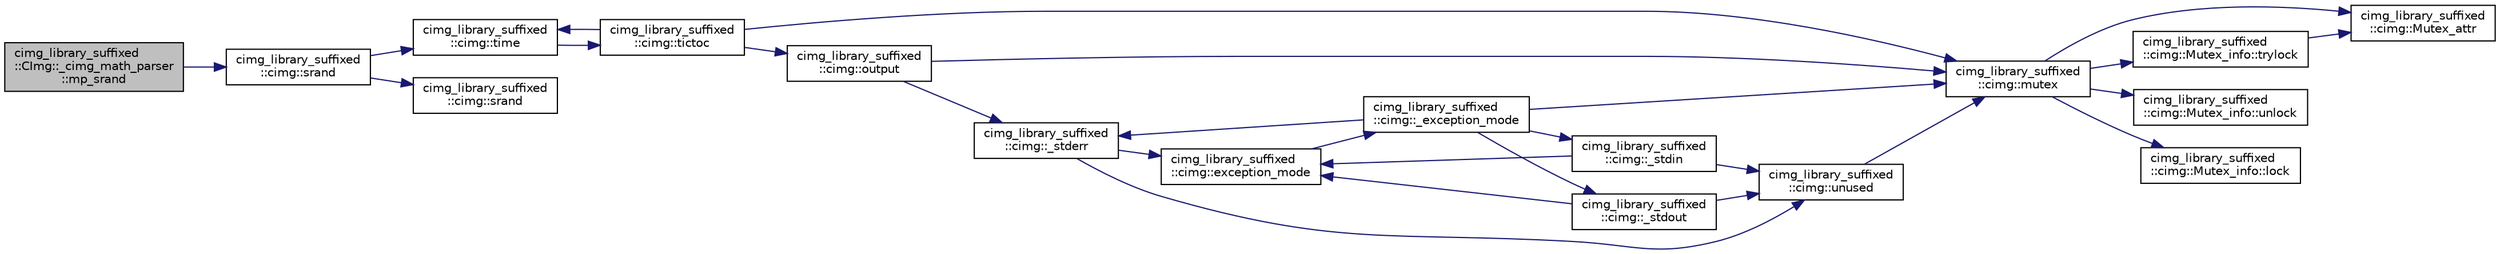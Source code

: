 digraph "cimg_library_suffixed::CImg::_cimg_math_parser::mp_srand"
{
  edge [fontname="Helvetica",fontsize="10",labelfontname="Helvetica",labelfontsize="10"];
  node [fontname="Helvetica",fontsize="10",shape=record];
  rankdir="LR";
  Node1084 [label="cimg_library_suffixed\l::CImg::_cimg_math_parser\l::mp_srand",height=0.2,width=0.4,color="black", fillcolor="grey75", style="filled", fontcolor="black"];
  Node1084 -> Node1085 [color="midnightblue",fontsize="10",style="solid",fontname="Helvetica"];
  Node1085 [label="cimg_library_suffixed\l::cimg::srand",height=0.2,width=0.4,color="black", fillcolor="white", style="filled",URL="$namespacecimg__library__suffixed_1_1cimg.html#ab77520695d7b96687093353c613c410c"];
  Node1085 -> Node1086 [color="midnightblue",fontsize="10",style="solid",fontname="Helvetica"];
  Node1086 [label="cimg_library_suffixed\l::cimg::time",height=0.2,width=0.4,color="black", fillcolor="white", style="filled",URL="$namespacecimg__library__suffixed_1_1cimg.html#a71a3c7b37befc7a4313dfcdd80271bce",tooltip="Return the value of a system timer, with a millisecond precision. "];
  Node1086 -> Node1087 [color="midnightblue",fontsize="10",style="solid",fontname="Helvetica"];
  Node1087 [label="cimg_library_suffixed\l::cimg::tictoc",height=0.2,width=0.4,color="black", fillcolor="white", style="filled",URL="$namespacecimg__library__suffixed_1_1cimg.html#ab47e3a7718b582df77725470f3824eb4"];
  Node1087 -> Node1088 [color="midnightblue",fontsize="10",style="solid",fontname="Helvetica"];
  Node1088 [label="cimg_library_suffixed\l::cimg::mutex",height=0.2,width=0.4,color="black", fillcolor="white", style="filled",URL="$namespacecimg__library__suffixed_1_1cimg.html#a9e739e4b4ac058abfba069466617b914"];
  Node1088 -> Node1089 [color="midnightblue",fontsize="10",style="solid",fontname="Helvetica"];
  Node1089 [label="cimg_library_suffixed\l::cimg::Mutex_attr",height=0.2,width=0.4,color="black", fillcolor="white", style="filled",URL="$namespacecimg__library__suffixed_1_1cimg.html#aa0e1bc96ae6e235dc5b67b8b0a466166"];
  Node1088 -> Node1090 [color="midnightblue",fontsize="10",style="solid",fontname="Helvetica"];
  Node1090 [label="cimg_library_suffixed\l::cimg::Mutex_info::unlock",height=0.2,width=0.4,color="black", fillcolor="white", style="filled",URL="$structcimg__library__suffixed_1_1cimg_1_1_mutex__info.html#afac3fa5f107ad4795fb867050f616555"];
  Node1088 -> Node1091 [color="midnightblue",fontsize="10",style="solid",fontname="Helvetica"];
  Node1091 [label="cimg_library_suffixed\l::cimg::Mutex_info::lock",height=0.2,width=0.4,color="black", fillcolor="white", style="filled",URL="$structcimg__library__suffixed_1_1cimg_1_1_mutex__info.html#a6cc8e26847a1aa649febed03d70182e7"];
  Node1088 -> Node1092 [color="midnightblue",fontsize="10",style="solid",fontname="Helvetica"];
  Node1092 [label="cimg_library_suffixed\l::cimg::Mutex_info::trylock",height=0.2,width=0.4,color="black", fillcolor="white", style="filled",URL="$structcimg__library__suffixed_1_1cimg_1_1_mutex__info.html#a9bf4ed1e1dfe6f28fa6250cd04f3c900"];
  Node1092 -> Node1089 [color="midnightblue",fontsize="10",style="solid",fontname="Helvetica"];
  Node1087 -> Node1086 [color="midnightblue",fontsize="10",style="solid",fontname="Helvetica"];
  Node1087 -> Node1093 [color="midnightblue",fontsize="10",style="solid",fontname="Helvetica"];
  Node1093 [label="cimg_library_suffixed\l::cimg::output",height=0.2,width=0.4,color="black", fillcolor="white", style="filled",URL="$namespacecimg__library__suffixed_1_1cimg.html#ada686776cc71803df391eea79cd1b3e5",tooltip="Get/set default output stream for the  library messages. "];
  Node1093 -> Node1088 [color="midnightblue",fontsize="10",style="solid",fontname="Helvetica"];
  Node1093 -> Node1094 [color="midnightblue",fontsize="10",style="solid",fontname="Helvetica"];
  Node1094 [label="cimg_library_suffixed\l::cimg::_stderr",height=0.2,width=0.4,color="black", fillcolor="white", style="filled",URL="$namespacecimg__library__suffixed_1_1cimg.html#aab8db7528c32a8fd3a3dc471e662782e"];
  Node1094 -> Node1095 [color="midnightblue",fontsize="10",style="solid",fontname="Helvetica"];
  Node1095 [label="cimg_library_suffixed\l::cimg::unused",height=0.2,width=0.4,color="black", fillcolor="white", style="filled",URL="$namespacecimg__library__suffixed_1_1cimg.html#a79aef0cbcf66ceb71c2b74cb66b4deb2",tooltip="Avoid warning messages due to unused parameters. Do nothing actually. "];
  Node1095 -> Node1088 [color="midnightblue",fontsize="10",style="solid",fontname="Helvetica"];
  Node1094 -> Node1096 [color="midnightblue",fontsize="10",style="solid",fontname="Helvetica"];
  Node1096 [label="cimg_library_suffixed\l::cimg::exception_mode",height=0.2,width=0.4,color="black", fillcolor="white", style="filled",URL="$namespacecimg__library__suffixed_1_1cimg.html#aeafab144366eddd11360f32f468fa4af",tooltip="Set current  exception mode. "];
  Node1096 -> Node1097 [color="midnightblue",fontsize="10",style="solid",fontname="Helvetica"];
  Node1097 [label="cimg_library_suffixed\l::cimg::_exception_mode",height=0.2,width=0.4,color="black", fillcolor="white", style="filled",URL="$namespacecimg__library__suffixed_1_1cimg.html#a6c578f866de2be9be7e385d693c758c8"];
  Node1097 -> Node1088 [color="midnightblue",fontsize="10",style="solid",fontname="Helvetica"];
  Node1097 -> Node1098 [color="midnightblue",fontsize="10",style="solid",fontname="Helvetica"];
  Node1098 [label="cimg_library_suffixed\l::cimg::_stdin",height=0.2,width=0.4,color="black", fillcolor="white", style="filled",URL="$namespacecimg__library__suffixed_1_1cimg.html#a01a3b743897290604513ea6d847c9886"];
  Node1098 -> Node1095 [color="midnightblue",fontsize="10",style="solid",fontname="Helvetica"];
  Node1098 -> Node1096 [color="midnightblue",fontsize="10",style="solid",fontname="Helvetica"];
  Node1097 -> Node1099 [color="midnightblue",fontsize="10",style="solid",fontname="Helvetica"];
  Node1099 [label="cimg_library_suffixed\l::cimg::_stdout",height=0.2,width=0.4,color="black", fillcolor="white", style="filled",URL="$namespacecimg__library__suffixed_1_1cimg.html#a493220746e5df3466568bd7862825008"];
  Node1099 -> Node1095 [color="midnightblue",fontsize="10",style="solid",fontname="Helvetica"];
  Node1099 -> Node1096 [color="midnightblue",fontsize="10",style="solid",fontname="Helvetica"];
  Node1097 -> Node1094 [color="midnightblue",fontsize="10",style="solid",fontname="Helvetica"];
  Node1085 -> Node1100 [color="midnightblue",fontsize="10",style="solid",fontname="Helvetica"];
  Node1100 [label="cimg_library_suffixed\l::cimg::srand",height=0.2,width=0.4,color="black", fillcolor="white", style="filled",URL="$namespacecimg__library__suffixed_1_1cimg.html#abae779a6d52b74e3a46e75a6c5b6e49e"];
}
